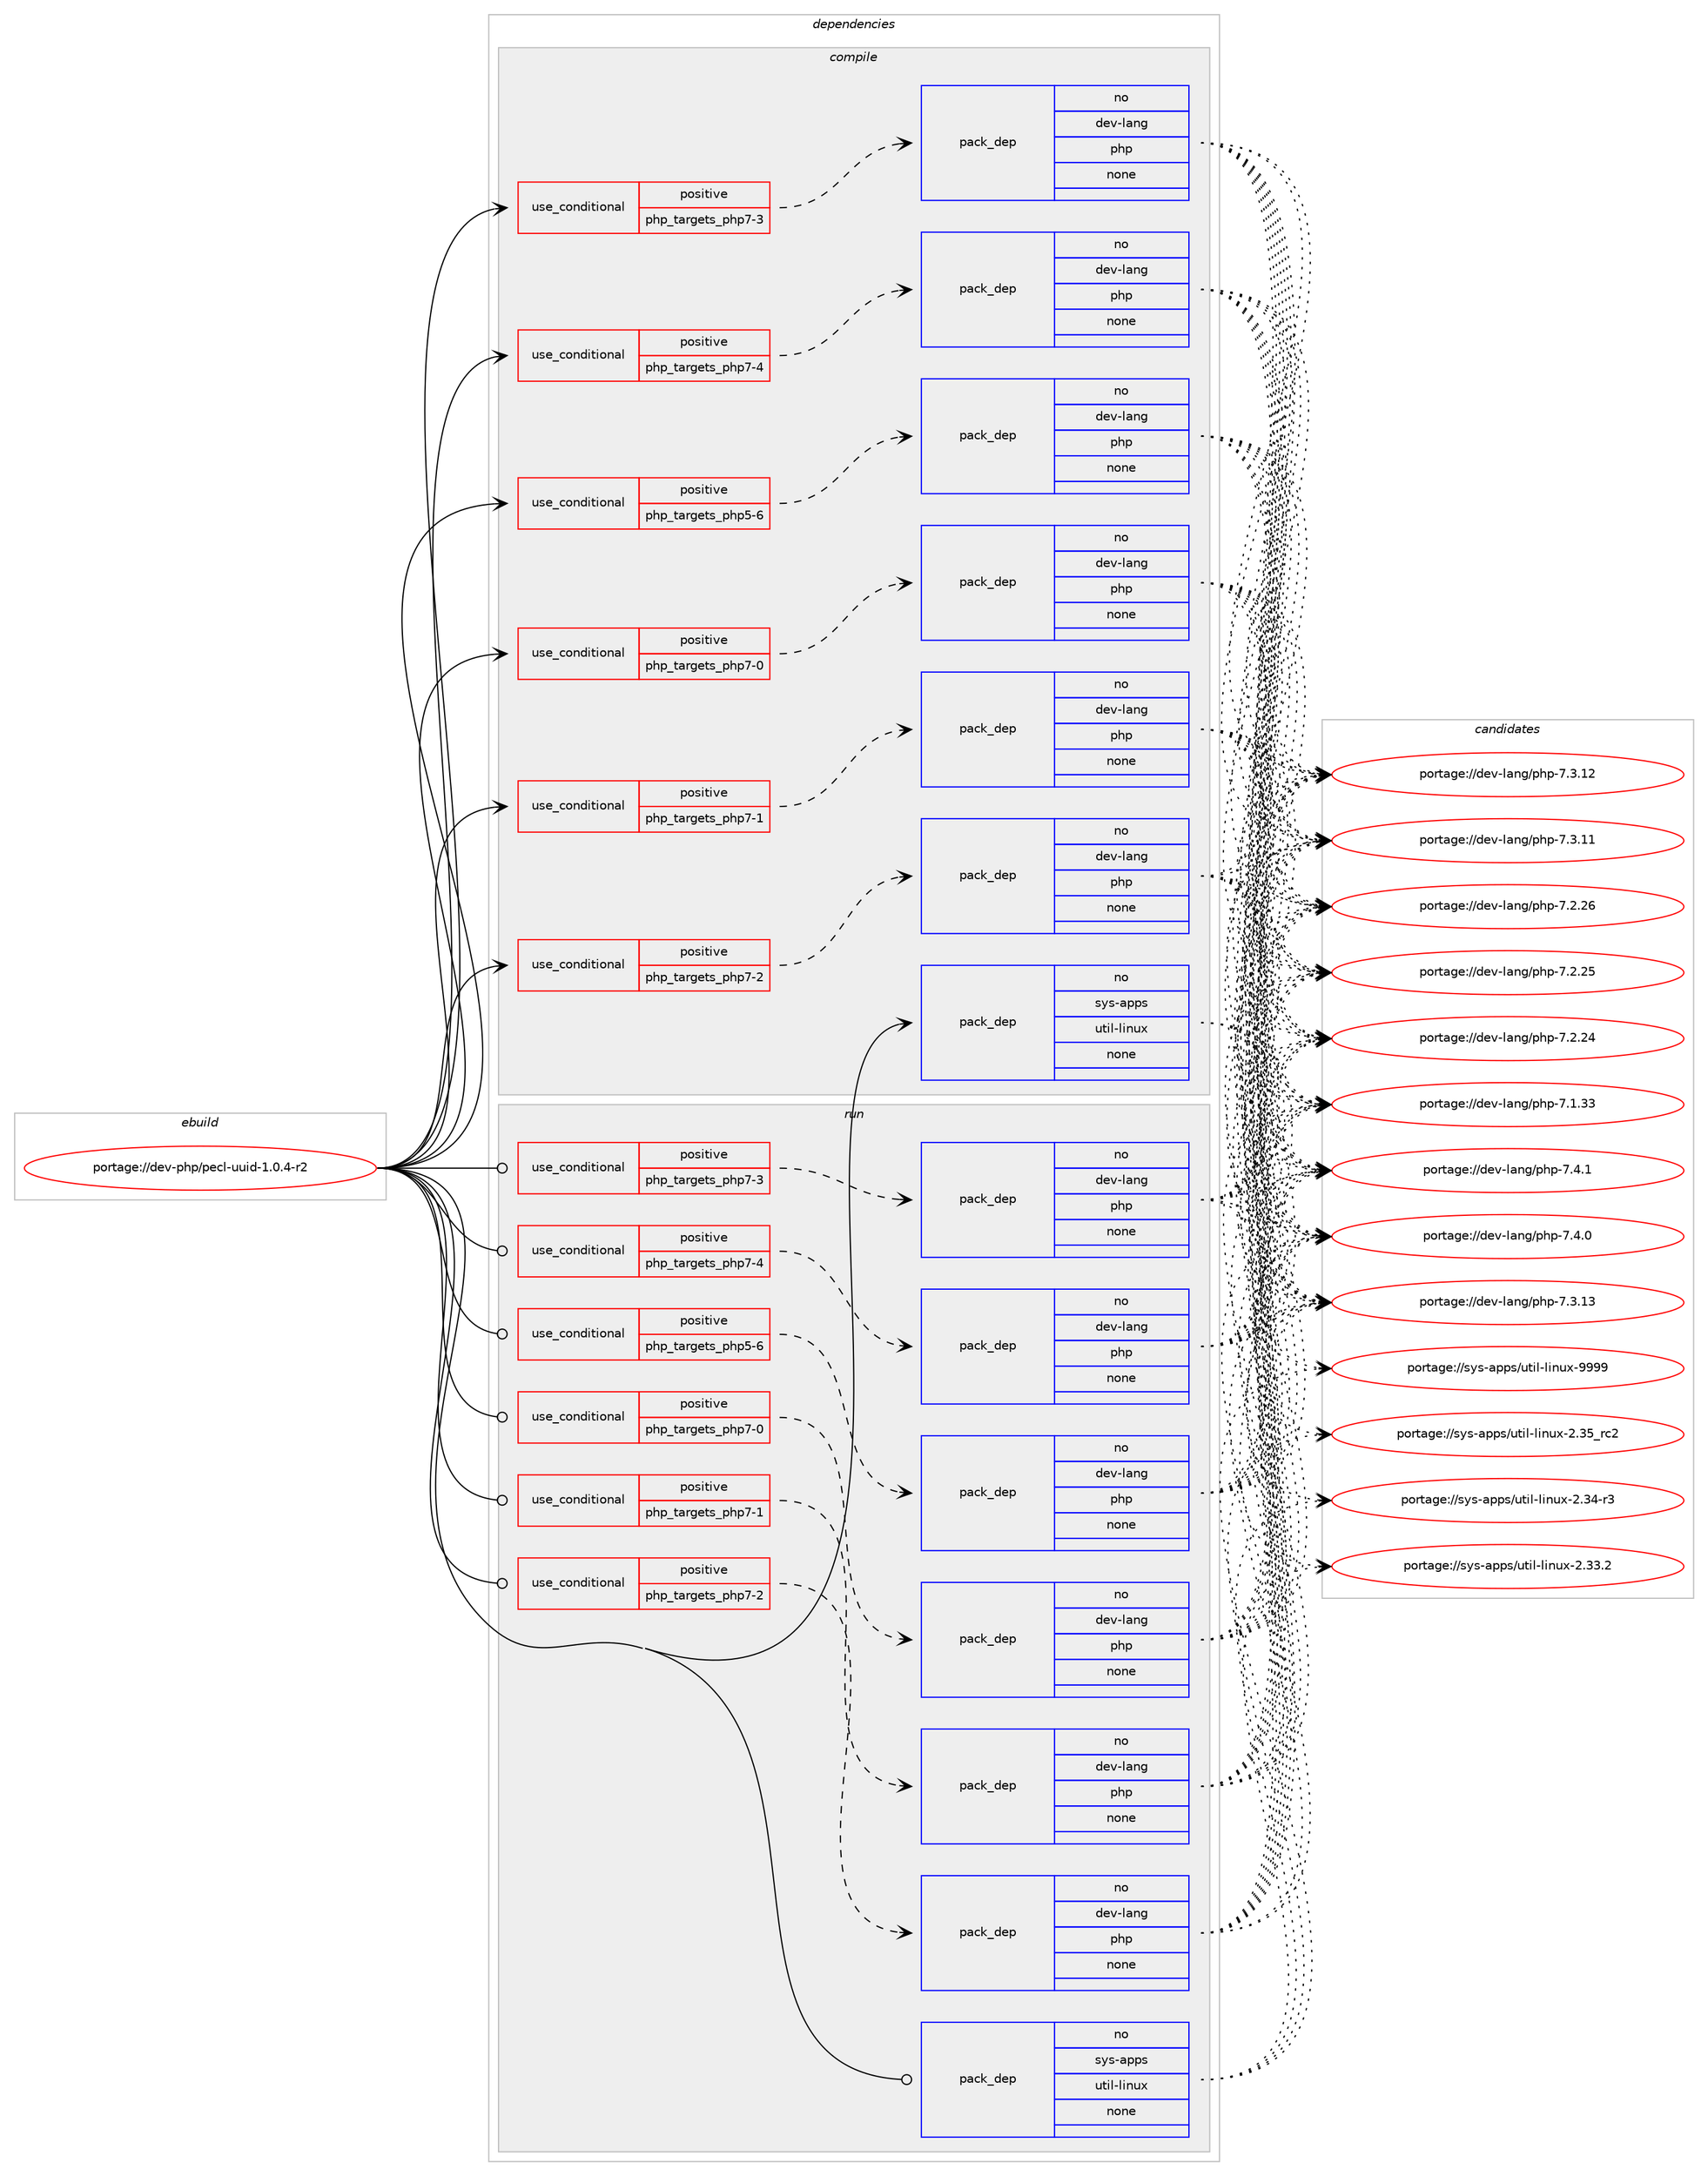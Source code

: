 digraph prolog {

# *************
# Graph options
# *************

newrank=true;
concentrate=true;
compound=true;
graph [rankdir=LR,fontname=Helvetica,fontsize=10,ranksep=1.5];#, ranksep=2.5, nodesep=0.2];
edge  [arrowhead=vee];
node  [fontname=Helvetica,fontsize=10];

# **********
# The ebuild
# **********

subgraph cluster_leftcol {
color=gray;
label=<<i>ebuild</i>>;
id [label="portage://dev-php/pecl-uuid-1.0.4-r2", color=red, width=4, href="../dev-php/pecl-uuid-1.0.4-r2.svg"];
}

# ****************
# The dependencies
# ****************

subgraph cluster_midcol {
color=gray;
label=<<i>dependencies</i>>;
subgraph cluster_compile {
fillcolor="#eeeeee";
style=filled;
label=<<i>compile</i>>;
subgraph cond120015 {
dependency474916 [label=<<TABLE BORDER="0" CELLBORDER="1" CELLSPACING="0" CELLPADDING="4"><TR><TD ROWSPAN="3" CELLPADDING="10">use_conditional</TD></TR><TR><TD>positive</TD></TR><TR><TD>php_targets_php5-6</TD></TR></TABLE>>, shape=none, color=red];
subgraph pack349879 {
dependency474917 [label=<<TABLE BORDER="0" CELLBORDER="1" CELLSPACING="0" CELLPADDING="4" WIDTH="220"><TR><TD ROWSPAN="6" CELLPADDING="30">pack_dep</TD></TR><TR><TD WIDTH="110">no</TD></TR><TR><TD>dev-lang</TD></TR><TR><TD>php</TD></TR><TR><TD>none</TD></TR><TR><TD></TD></TR></TABLE>>, shape=none, color=blue];
}
dependency474916:e -> dependency474917:w [weight=20,style="dashed",arrowhead="vee"];
}
id:e -> dependency474916:w [weight=20,style="solid",arrowhead="vee"];
subgraph cond120016 {
dependency474918 [label=<<TABLE BORDER="0" CELLBORDER="1" CELLSPACING="0" CELLPADDING="4"><TR><TD ROWSPAN="3" CELLPADDING="10">use_conditional</TD></TR><TR><TD>positive</TD></TR><TR><TD>php_targets_php7-0</TD></TR></TABLE>>, shape=none, color=red];
subgraph pack349880 {
dependency474919 [label=<<TABLE BORDER="0" CELLBORDER="1" CELLSPACING="0" CELLPADDING="4" WIDTH="220"><TR><TD ROWSPAN="6" CELLPADDING="30">pack_dep</TD></TR><TR><TD WIDTH="110">no</TD></TR><TR><TD>dev-lang</TD></TR><TR><TD>php</TD></TR><TR><TD>none</TD></TR><TR><TD></TD></TR></TABLE>>, shape=none, color=blue];
}
dependency474918:e -> dependency474919:w [weight=20,style="dashed",arrowhead="vee"];
}
id:e -> dependency474918:w [weight=20,style="solid",arrowhead="vee"];
subgraph cond120017 {
dependency474920 [label=<<TABLE BORDER="0" CELLBORDER="1" CELLSPACING="0" CELLPADDING="4"><TR><TD ROWSPAN="3" CELLPADDING="10">use_conditional</TD></TR><TR><TD>positive</TD></TR><TR><TD>php_targets_php7-1</TD></TR></TABLE>>, shape=none, color=red];
subgraph pack349881 {
dependency474921 [label=<<TABLE BORDER="0" CELLBORDER="1" CELLSPACING="0" CELLPADDING="4" WIDTH="220"><TR><TD ROWSPAN="6" CELLPADDING="30">pack_dep</TD></TR><TR><TD WIDTH="110">no</TD></TR><TR><TD>dev-lang</TD></TR><TR><TD>php</TD></TR><TR><TD>none</TD></TR><TR><TD></TD></TR></TABLE>>, shape=none, color=blue];
}
dependency474920:e -> dependency474921:w [weight=20,style="dashed",arrowhead="vee"];
}
id:e -> dependency474920:w [weight=20,style="solid",arrowhead="vee"];
subgraph cond120018 {
dependency474922 [label=<<TABLE BORDER="0" CELLBORDER="1" CELLSPACING="0" CELLPADDING="4"><TR><TD ROWSPAN="3" CELLPADDING="10">use_conditional</TD></TR><TR><TD>positive</TD></TR><TR><TD>php_targets_php7-2</TD></TR></TABLE>>, shape=none, color=red];
subgraph pack349882 {
dependency474923 [label=<<TABLE BORDER="0" CELLBORDER="1" CELLSPACING="0" CELLPADDING="4" WIDTH="220"><TR><TD ROWSPAN="6" CELLPADDING="30">pack_dep</TD></TR><TR><TD WIDTH="110">no</TD></TR><TR><TD>dev-lang</TD></TR><TR><TD>php</TD></TR><TR><TD>none</TD></TR><TR><TD></TD></TR></TABLE>>, shape=none, color=blue];
}
dependency474922:e -> dependency474923:w [weight=20,style="dashed",arrowhead="vee"];
}
id:e -> dependency474922:w [weight=20,style="solid",arrowhead="vee"];
subgraph cond120019 {
dependency474924 [label=<<TABLE BORDER="0" CELLBORDER="1" CELLSPACING="0" CELLPADDING="4"><TR><TD ROWSPAN="3" CELLPADDING="10">use_conditional</TD></TR><TR><TD>positive</TD></TR><TR><TD>php_targets_php7-3</TD></TR></TABLE>>, shape=none, color=red];
subgraph pack349883 {
dependency474925 [label=<<TABLE BORDER="0" CELLBORDER="1" CELLSPACING="0" CELLPADDING="4" WIDTH="220"><TR><TD ROWSPAN="6" CELLPADDING="30">pack_dep</TD></TR><TR><TD WIDTH="110">no</TD></TR><TR><TD>dev-lang</TD></TR><TR><TD>php</TD></TR><TR><TD>none</TD></TR><TR><TD></TD></TR></TABLE>>, shape=none, color=blue];
}
dependency474924:e -> dependency474925:w [weight=20,style="dashed",arrowhead="vee"];
}
id:e -> dependency474924:w [weight=20,style="solid",arrowhead="vee"];
subgraph cond120020 {
dependency474926 [label=<<TABLE BORDER="0" CELLBORDER="1" CELLSPACING="0" CELLPADDING="4"><TR><TD ROWSPAN="3" CELLPADDING="10">use_conditional</TD></TR><TR><TD>positive</TD></TR><TR><TD>php_targets_php7-4</TD></TR></TABLE>>, shape=none, color=red];
subgraph pack349884 {
dependency474927 [label=<<TABLE BORDER="0" CELLBORDER="1" CELLSPACING="0" CELLPADDING="4" WIDTH="220"><TR><TD ROWSPAN="6" CELLPADDING="30">pack_dep</TD></TR><TR><TD WIDTH="110">no</TD></TR><TR><TD>dev-lang</TD></TR><TR><TD>php</TD></TR><TR><TD>none</TD></TR><TR><TD></TD></TR></TABLE>>, shape=none, color=blue];
}
dependency474926:e -> dependency474927:w [weight=20,style="dashed",arrowhead="vee"];
}
id:e -> dependency474926:w [weight=20,style="solid",arrowhead="vee"];
subgraph pack349885 {
dependency474928 [label=<<TABLE BORDER="0" CELLBORDER="1" CELLSPACING="0" CELLPADDING="4" WIDTH="220"><TR><TD ROWSPAN="6" CELLPADDING="30">pack_dep</TD></TR><TR><TD WIDTH="110">no</TD></TR><TR><TD>sys-apps</TD></TR><TR><TD>util-linux</TD></TR><TR><TD>none</TD></TR><TR><TD></TD></TR></TABLE>>, shape=none, color=blue];
}
id:e -> dependency474928:w [weight=20,style="solid",arrowhead="vee"];
}
subgraph cluster_compileandrun {
fillcolor="#eeeeee";
style=filled;
label=<<i>compile and run</i>>;
}
subgraph cluster_run {
fillcolor="#eeeeee";
style=filled;
label=<<i>run</i>>;
subgraph cond120021 {
dependency474929 [label=<<TABLE BORDER="0" CELLBORDER="1" CELLSPACING="0" CELLPADDING="4"><TR><TD ROWSPAN="3" CELLPADDING="10">use_conditional</TD></TR><TR><TD>positive</TD></TR><TR><TD>php_targets_php5-6</TD></TR></TABLE>>, shape=none, color=red];
subgraph pack349886 {
dependency474930 [label=<<TABLE BORDER="0" CELLBORDER="1" CELLSPACING="0" CELLPADDING="4" WIDTH="220"><TR><TD ROWSPAN="6" CELLPADDING="30">pack_dep</TD></TR><TR><TD WIDTH="110">no</TD></TR><TR><TD>dev-lang</TD></TR><TR><TD>php</TD></TR><TR><TD>none</TD></TR><TR><TD></TD></TR></TABLE>>, shape=none, color=blue];
}
dependency474929:e -> dependency474930:w [weight=20,style="dashed",arrowhead="vee"];
}
id:e -> dependency474929:w [weight=20,style="solid",arrowhead="odot"];
subgraph cond120022 {
dependency474931 [label=<<TABLE BORDER="0" CELLBORDER="1" CELLSPACING="0" CELLPADDING="4"><TR><TD ROWSPAN="3" CELLPADDING="10">use_conditional</TD></TR><TR><TD>positive</TD></TR><TR><TD>php_targets_php7-0</TD></TR></TABLE>>, shape=none, color=red];
subgraph pack349887 {
dependency474932 [label=<<TABLE BORDER="0" CELLBORDER="1" CELLSPACING="0" CELLPADDING="4" WIDTH="220"><TR><TD ROWSPAN="6" CELLPADDING="30">pack_dep</TD></TR><TR><TD WIDTH="110">no</TD></TR><TR><TD>dev-lang</TD></TR><TR><TD>php</TD></TR><TR><TD>none</TD></TR><TR><TD></TD></TR></TABLE>>, shape=none, color=blue];
}
dependency474931:e -> dependency474932:w [weight=20,style="dashed",arrowhead="vee"];
}
id:e -> dependency474931:w [weight=20,style="solid",arrowhead="odot"];
subgraph cond120023 {
dependency474933 [label=<<TABLE BORDER="0" CELLBORDER="1" CELLSPACING="0" CELLPADDING="4"><TR><TD ROWSPAN="3" CELLPADDING="10">use_conditional</TD></TR><TR><TD>positive</TD></TR><TR><TD>php_targets_php7-1</TD></TR></TABLE>>, shape=none, color=red];
subgraph pack349888 {
dependency474934 [label=<<TABLE BORDER="0" CELLBORDER="1" CELLSPACING="0" CELLPADDING="4" WIDTH="220"><TR><TD ROWSPAN="6" CELLPADDING="30">pack_dep</TD></TR><TR><TD WIDTH="110">no</TD></TR><TR><TD>dev-lang</TD></TR><TR><TD>php</TD></TR><TR><TD>none</TD></TR><TR><TD></TD></TR></TABLE>>, shape=none, color=blue];
}
dependency474933:e -> dependency474934:w [weight=20,style="dashed",arrowhead="vee"];
}
id:e -> dependency474933:w [weight=20,style="solid",arrowhead="odot"];
subgraph cond120024 {
dependency474935 [label=<<TABLE BORDER="0" CELLBORDER="1" CELLSPACING="0" CELLPADDING="4"><TR><TD ROWSPAN="3" CELLPADDING="10">use_conditional</TD></TR><TR><TD>positive</TD></TR><TR><TD>php_targets_php7-2</TD></TR></TABLE>>, shape=none, color=red];
subgraph pack349889 {
dependency474936 [label=<<TABLE BORDER="0" CELLBORDER="1" CELLSPACING="0" CELLPADDING="4" WIDTH="220"><TR><TD ROWSPAN="6" CELLPADDING="30">pack_dep</TD></TR><TR><TD WIDTH="110">no</TD></TR><TR><TD>dev-lang</TD></TR><TR><TD>php</TD></TR><TR><TD>none</TD></TR><TR><TD></TD></TR></TABLE>>, shape=none, color=blue];
}
dependency474935:e -> dependency474936:w [weight=20,style="dashed",arrowhead="vee"];
}
id:e -> dependency474935:w [weight=20,style="solid",arrowhead="odot"];
subgraph cond120025 {
dependency474937 [label=<<TABLE BORDER="0" CELLBORDER="1" CELLSPACING="0" CELLPADDING="4"><TR><TD ROWSPAN="3" CELLPADDING="10">use_conditional</TD></TR><TR><TD>positive</TD></TR><TR><TD>php_targets_php7-3</TD></TR></TABLE>>, shape=none, color=red];
subgraph pack349890 {
dependency474938 [label=<<TABLE BORDER="0" CELLBORDER="1" CELLSPACING="0" CELLPADDING="4" WIDTH="220"><TR><TD ROWSPAN="6" CELLPADDING="30">pack_dep</TD></TR><TR><TD WIDTH="110">no</TD></TR><TR><TD>dev-lang</TD></TR><TR><TD>php</TD></TR><TR><TD>none</TD></TR><TR><TD></TD></TR></TABLE>>, shape=none, color=blue];
}
dependency474937:e -> dependency474938:w [weight=20,style="dashed",arrowhead="vee"];
}
id:e -> dependency474937:w [weight=20,style="solid",arrowhead="odot"];
subgraph cond120026 {
dependency474939 [label=<<TABLE BORDER="0" CELLBORDER="1" CELLSPACING="0" CELLPADDING="4"><TR><TD ROWSPAN="3" CELLPADDING="10">use_conditional</TD></TR><TR><TD>positive</TD></TR><TR><TD>php_targets_php7-4</TD></TR></TABLE>>, shape=none, color=red];
subgraph pack349891 {
dependency474940 [label=<<TABLE BORDER="0" CELLBORDER="1" CELLSPACING="0" CELLPADDING="4" WIDTH="220"><TR><TD ROWSPAN="6" CELLPADDING="30">pack_dep</TD></TR><TR><TD WIDTH="110">no</TD></TR><TR><TD>dev-lang</TD></TR><TR><TD>php</TD></TR><TR><TD>none</TD></TR><TR><TD></TD></TR></TABLE>>, shape=none, color=blue];
}
dependency474939:e -> dependency474940:w [weight=20,style="dashed",arrowhead="vee"];
}
id:e -> dependency474939:w [weight=20,style="solid",arrowhead="odot"];
subgraph pack349892 {
dependency474941 [label=<<TABLE BORDER="0" CELLBORDER="1" CELLSPACING="0" CELLPADDING="4" WIDTH="220"><TR><TD ROWSPAN="6" CELLPADDING="30">pack_dep</TD></TR><TR><TD WIDTH="110">no</TD></TR><TR><TD>sys-apps</TD></TR><TR><TD>util-linux</TD></TR><TR><TD>none</TD></TR><TR><TD></TD></TR></TABLE>>, shape=none, color=blue];
}
id:e -> dependency474941:w [weight=20,style="solid",arrowhead="odot"];
}
}

# **************
# The candidates
# **************

subgraph cluster_choices {
rank=same;
color=gray;
label=<<i>candidates</i>>;

subgraph choice349879 {
color=black;
nodesep=1;
choice100101118451089711010347112104112455546524649 [label="portage://dev-lang/php-7.4.1", color=red, width=4,href="../dev-lang/php-7.4.1.svg"];
choice100101118451089711010347112104112455546524648 [label="portage://dev-lang/php-7.4.0", color=red, width=4,href="../dev-lang/php-7.4.0.svg"];
choice10010111845108971101034711210411245554651464951 [label="portage://dev-lang/php-7.3.13", color=red, width=4,href="../dev-lang/php-7.3.13.svg"];
choice10010111845108971101034711210411245554651464950 [label="portage://dev-lang/php-7.3.12", color=red, width=4,href="../dev-lang/php-7.3.12.svg"];
choice10010111845108971101034711210411245554651464949 [label="portage://dev-lang/php-7.3.11", color=red, width=4,href="../dev-lang/php-7.3.11.svg"];
choice10010111845108971101034711210411245554650465054 [label="portage://dev-lang/php-7.2.26", color=red, width=4,href="../dev-lang/php-7.2.26.svg"];
choice10010111845108971101034711210411245554650465053 [label="portage://dev-lang/php-7.2.25", color=red, width=4,href="../dev-lang/php-7.2.25.svg"];
choice10010111845108971101034711210411245554650465052 [label="portage://dev-lang/php-7.2.24", color=red, width=4,href="../dev-lang/php-7.2.24.svg"];
choice10010111845108971101034711210411245554649465151 [label="portage://dev-lang/php-7.1.33", color=red, width=4,href="../dev-lang/php-7.1.33.svg"];
dependency474917:e -> choice100101118451089711010347112104112455546524649:w [style=dotted,weight="100"];
dependency474917:e -> choice100101118451089711010347112104112455546524648:w [style=dotted,weight="100"];
dependency474917:e -> choice10010111845108971101034711210411245554651464951:w [style=dotted,weight="100"];
dependency474917:e -> choice10010111845108971101034711210411245554651464950:w [style=dotted,weight="100"];
dependency474917:e -> choice10010111845108971101034711210411245554651464949:w [style=dotted,weight="100"];
dependency474917:e -> choice10010111845108971101034711210411245554650465054:w [style=dotted,weight="100"];
dependency474917:e -> choice10010111845108971101034711210411245554650465053:w [style=dotted,weight="100"];
dependency474917:e -> choice10010111845108971101034711210411245554650465052:w [style=dotted,weight="100"];
dependency474917:e -> choice10010111845108971101034711210411245554649465151:w [style=dotted,weight="100"];
}
subgraph choice349880 {
color=black;
nodesep=1;
choice100101118451089711010347112104112455546524649 [label="portage://dev-lang/php-7.4.1", color=red, width=4,href="../dev-lang/php-7.4.1.svg"];
choice100101118451089711010347112104112455546524648 [label="portage://dev-lang/php-7.4.0", color=red, width=4,href="../dev-lang/php-7.4.0.svg"];
choice10010111845108971101034711210411245554651464951 [label="portage://dev-lang/php-7.3.13", color=red, width=4,href="../dev-lang/php-7.3.13.svg"];
choice10010111845108971101034711210411245554651464950 [label="portage://dev-lang/php-7.3.12", color=red, width=4,href="../dev-lang/php-7.3.12.svg"];
choice10010111845108971101034711210411245554651464949 [label="portage://dev-lang/php-7.3.11", color=red, width=4,href="../dev-lang/php-7.3.11.svg"];
choice10010111845108971101034711210411245554650465054 [label="portage://dev-lang/php-7.2.26", color=red, width=4,href="../dev-lang/php-7.2.26.svg"];
choice10010111845108971101034711210411245554650465053 [label="portage://dev-lang/php-7.2.25", color=red, width=4,href="../dev-lang/php-7.2.25.svg"];
choice10010111845108971101034711210411245554650465052 [label="portage://dev-lang/php-7.2.24", color=red, width=4,href="../dev-lang/php-7.2.24.svg"];
choice10010111845108971101034711210411245554649465151 [label="portage://dev-lang/php-7.1.33", color=red, width=4,href="../dev-lang/php-7.1.33.svg"];
dependency474919:e -> choice100101118451089711010347112104112455546524649:w [style=dotted,weight="100"];
dependency474919:e -> choice100101118451089711010347112104112455546524648:w [style=dotted,weight="100"];
dependency474919:e -> choice10010111845108971101034711210411245554651464951:w [style=dotted,weight="100"];
dependency474919:e -> choice10010111845108971101034711210411245554651464950:w [style=dotted,weight="100"];
dependency474919:e -> choice10010111845108971101034711210411245554651464949:w [style=dotted,weight="100"];
dependency474919:e -> choice10010111845108971101034711210411245554650465054:w [style=dotted,weight="100"];
dependency474919:e -> choice10010111845108971101034711210411245554650465053:w [style=dotted,weight="100"];
dependency474919:e -> choice10010111845108971101034711210411245554650465052:w [style=dotted,weight="100"];
dependency474919:e -> choice10010111845108971101034711210411245554649465151:w [style=dotted,weight="100"];
}
subgraph choice349881 {
color=black;
nodesep=1;
choice100101118451089711010347112104112455546524649 [label="portage://dev-lang/php-7.4.1", color=red, width=4,href="../dev-lang/php-7.4.1.svg"];
choice100101118451089711010347112104112455546524648 [label="portage://dev-lang/php-7.4.0", color=red, width=4,href="../dev-lang/php-7.4.0.svg"];
choice10010111845108971101034711210411245554651464951 [label="portage://dev-lang/php-7.3.13", color=red, width=4,href="../dev-lang/php-7.3.13.svg"];
choice10010111845108971101034711210411245554651464950 [label="portage://dev-lang/php-7.3.12", color=red, width=4,href="../dev-lang/php-7.3.12.svg"];
choice10010111845108971101034711210411245554651464949 [label="portage://dev-lang/php-7.3.11", color=red, width=4,href="../dev-lang/php-7.3.11.svg"];
choice10010111845108971101034711210411245554650465054 [label="portage://dev-lang/php-7.2.26", color=red, width=4,href="../dev-lang/php-7.2.26.svg"];
choice10010111845108971101034711210411245554650465053 [label="portage://dev-lang/php-7.2.25", color=red, width=4,href="../dev-lang/php-7.2.25.svg"];
choice10010111845108971101034711210411245554650465052 [label="portage://dev-lang/php-7.2.24", color=red, width=4,href="../dev-lang/php-7.2.24.svg"];
choice10010111845108971101034711210411245554649465151 [label="portage://dev-lang/php-7.1.33", color=red, width=4,href="../dev-lang/php-7.1.33.svg"];
dependency474921:e -> choice100101118451089711010347112104112455546524649:w [style=dotted,weight="100"];
dependency474921:e -> choice100101118451089711010347112104112455546524648:w [style=dotted,weight="100"];
dependency474921:e -> choice10010111845108971101034711210411245554651464951:w [style=dotted,weight="100"];
dependency474921:e -> choice10010111845108971101034711210411245554651464950:w [style=dotted,weight="100"];
dependency474921:e -> choice10010111845108971101034711210411245554651464949:w [style=dotted,weight="100"];
dependency474921:e -> choice10010111845108971101034711210411245554650465054:w [style=dotted,weight="100"];
dependency474921:e -> choice10010111845108971101034711210411245554650465053:w [style=dotted,weight="100"];
dependency474921:e -> choice10010111845108971101034711210411245554650465052:w [style=dotted,weight="100"];
dependency474921:e -> choice10010111845108971101034711210411245554649465151:w [style=dotted,weight="100"];
}
subgraph choice349882 {
color=black;
nodesep=1;
choice100101118451089711010347112104112455546524649 [label="portage://dev-lang/php-7.4.1", color=red, width=4,href="../dev-lang/php-7.4.1.svg"];
choice100101118451089711010347112104112455546524648 [label="portage://dev-lang/php-7.4.0", color=red, width=4,href="../dev-lang/php-7.4.0.svg"];
choice10010111845108971101034711210411245554651464951 [label="portage://dev-lang/php-7.3.13", color=red, width=4,href="../dev-lang/php-7.3.13.svg"];
choice10010111845108971101034711210411245554651464950 [label="portage://dev-lang/php-7.3.12", color=red, width=4,href="../dev-lang/php-7.3.12.svg"];
choice10010111845108971101034711210411245554651464949 [label="portage://dev-lang/php-7.3.11", color=red, width=4,href="../dev-lang/php-7.3.11.svg"];
choice10010111845108971101034711210411245554650465054 [label="portage://dev-lang/php-7.2.26", color=red, width=4,href="../dev-lang/php-7.2.26.svg"];
choice10010111845108971101034711210411245554650465053 [label="portage://dev-lang/php-7.2.25", color=red, width=4,href="../dev-lang/php-7.2.25.svg"];
choice10010111845108971101034711210411245554650465052 [label="portage://dev-lang/php-7.2.24", color=red, width=4,href="../dev-lang/php-7.2.24.svg"];
choice10010111845108971101034711210411245554649465151 [label="portage://dev-lang/php-7.1.33", color=red, width=4,href="../dev-lang/php-7.1.33.svg"];
dependency474923:e -> choice100101118451089711010347112104112455546524649:w [style=dotted,weight="100"];
dependency474923:e -> choice100101118451089711010347112104112455546524648:w [style=dotted,weight="100"];
dependency474923:e -> choice10010111845108971101034711210411245554651464951:w [style=dotted,weight="100"];
dependency474923:e -> choice10010111845108971101034711210411245554651464950:w [style=dotted,weight="100"];
dependency474923:e -> choice10010111845108971101034711210411245554651464949:w [style=dotted,weight="100"];
dependency474923:e -> choice10010111845108971101034711210411245554650465054:w [style=dotted,weight="100"];
dependency474923:e -> choice10010111845108971101034711210411245554650465053:w [style=dotted,weight="100"];
dependency474923:e -> choice10010111845108971101034711210411245554650465052:w [style=dotted,weight="100"];
dependency474923:e -> choice10010111845108971101034711210411245554649465151:w [style=dotted,weight="100"];
}
subgraph choice349883 {
color=black;
nodesep=1;
choice100101118451089711010347112104112455546524649 [label="portage://dev-lang/php-7.4.1", color=red, width=4,href="../dev-lang/php-7.4.1.svg"];
choice100101118451089711010347112104112455546524648 [label="portage://dev-lang/php-7.4.0", color=red, width=4,href="../dev-lang/php-7.4.0.svg"];
choice10010111845108971101034711210411245554651464951 [label="portage://dev-lang/php-7.3.13", color=red, width=4,href="../dev-lang/php-7.3.13.svg"];
choice10010111845108971101034711210411245554651464950 [label="portage://dev-lang/php-7.3.12", color=red, width=4,href="../dev-lang/php-7.3.12.svg"];
choice10010111845108971101034711210411245554651464949 [label="portage://dev-lang/php-7.3.11", color=red, width=4,href="../dev-lang/php-7.3.11.svg"];
choice10010111845108971101034711210411245554650465054 [label="portage://dev-lang/php-7.2.26", color=red, width=4,href="../dev-lang/php-7.2.26.svg"];
choice10010111845108971101034711210411245554650465053 [label="portage://dev-lang/php-7.2.25", color=red, width=4,href="../dev-lang/php-7.2.25.svg"];
choice10010111845108971101034711210411245554650465052 [label="portage://dev-lang/php-7.2.24", color=red, width=4,href="../dev-lang/php-7.2.24.svg"];
choice10010111845108971101034711210411245554649465151 [label="portage://dev-lang/php-7.1.33", color=red, width=4,href="../dev-lang/php-7.1.33.svg"];
dependency474925:e -> choice100101118451089711010347112104112455546524649:w [style=dotted,weight="100"];
dependency474925:e -> choice100101118451089711010347112104112455546524648:w [style=dotted,weight="100"];
dependency474925:e -> choice10010111845108971101034711210411245554651464951:w [style=dotted,weight="100"];
dependency474925:e -> choice10010111845108971101034711210411245554651464950:w [style=dotted,weight="100"];
dependency474925:e -> choice10010111845108971101034711210411245554651464949:w [style=dotted,weight="100"];
dependency474925:e -> choice10010111845108971101034711210411245554650465054:w [style=dotted,weight="100"];
dependency474925:e -> choice10010111845108971101034711210411245554650465053:w [style=dotted,weight="100"];
dependency474925:e -> choice10010111845108971101034711210411245554650465052:w [style=dotted,weight="100"];
dependency474925:e -> choice10010111845108971101034711210411245554649465151:w [style=dotted,weight="100"];
}
subgraph choice349884 {
color=black;
nodesep=1;
choice100101118451089711010347112104112455546524649 [label="portage://dev-lang/php-7.4.1", color=red, width=4,href="../dev-lang/php-7.4.1.svg"];
choice100101118451089711010347112104112455546524648 [label="portage://dev-lang/php-7.4.0", color=red, width=4,href="../dev-lang/php-7.4.0.svg"];
choice10010111845108971101034711210411245554651464951 [label="portage://dev-lang/php-7.3.13", color=red, width=4,href="../dev-lang/php-7.3.13.svg"];
choice10010111845108971101034711210411245554651464950 [label="portage://dev-lang/php-7.3.12", color=red, width=4,href="../dev-lang/php-7.3.12.svg"];
choice10010111845108971101034711210411245554651464949 [label="portage://dev-lang/php-7.3.11", color=red, width=4,href="../dev-lang/php-7.3.11.svg"];
choice10010111845108971101034711210411245554650465054 [label="portage://dev-lang/php-7.2.26", color=red, width=4,href="../dev-lang/php-7.2.26.svg"];
choice10010111845108971101034711210411245554650465053 [label="portage://dev-lang/php-7.2.25", color=red, width=4,href="../dev-lang/php-7.2.25.svg"];
choice10010111845108971101034711210411245554650465052 [label="portage://dev-lang/php-7.2.24", color=red, width=4,href="../dev-lang/php-7.2.24.svg"];
choice10010111845108971101034711210411245554649465151 [label="portage://dev-lang/php-7.1.33", color=red, width=4,href="../dev-lang/php-7.1.33.svg"];
dependency474927:e -> choice100101118451089711010347112104112455546524649:w [style=dotted,weight="100"];
dependency474927:e -> choice100101118451089711010347112104112455546524648:w [style=dotted,weight="100"];
dependency474927:e -> choice10010111845108971101034711210411245554651464951:w [style=dotted,weight="100"];
dependency474927:e -> choice10010111845108971101034711210411245554651464950:w [style=dotted,weight="100"];
dependency474927:e -> choice10010111845108971101034711210411245554651464949:w [style=dotted,weight="100"];
dependency474927:e -> choice10010111845108971101034711210411245554650465054:w [style=dotted,weight="100"];
dependency474927:e -> choice10010111845108971101034711210411245554650465053:w [style=dotted,weight="100"];
dependency474927:e -> choice10010111845108971101034711210411245554650465052:w [style=dotted,weight="100"];
dependency474927:e -> choice10010111845108971101034711210411245554649465151:w [style=dotted,weight="100"];
}
subgraph choice349885 {
color=black;
nodesep=1;
choice115121115459711211211547117116105108451081051101171204557575757 [label="portage://sys-apps/util-linux-9999", color=red, width=4,href="../sys-apps/util-linux-9999.svg"];
choice115121115459711211211547117116105108451081051101171204550465153951149950 [label="portage://sys-apps/util-linux-2.35_rc2", color=red, width=4,href="../sys-apps/util-linux-2.35_rc2.svg"];
choice1151211154597112112115471171161051084510810511011712045504651524511451 [label="portage://sys-apps/util-linux-2.34-r3", color=red, width=4,href="../sys-apps/util-linux-2.34-r3.svg"];
choice1151211154597112112115471171161051084510810511011712045504651514650 [label="portage://sys-apps/util-linux-2.33.2", color=red, width=4,href="../sys-apps/util-linux-2.33.2.svg"];
dependency474928:e -> choice115121115459711211211547117116105108451081051101171204557575757:w [style=dotted,weight="100"];
dependency474928:e -> choice115121115459711211211547117116105108451081051101171204550465153951149950:w [style=dotted,weight="100"];
dependency474928:e -> choice1151211154597112112115471171161051084510810511011712045504651524511451:w [style=dotted,weight="100"];
dependency474928:e -> choice1151211154597112112115471171161051084510810511011712045504651514650:w [style=dotted,weight="100"];
}
subgraph choice349886 {
color=black;
nodesep=1;
choice100101118451089711010347112104112455546524649 [label="portage://dev-lang/php-7.4.1", color=red, width=4,href="../dev-lang/php-7.4.1.svg"];
choice100101118451089711010347112104112455546524648 [label="portage://dev-lang/php-7.4.0", color=red, width=4,href="../dev-lang/php-7.4.0.svg"];
choice10010111845108971101034711210411245554651464951 [label="portage://dev-lang/php-7.3.13", color=red, width=4,href="../dev-lang/php-7.3.13.svg"];
choice10010111845108971101034711210411245554651464950 [label="portage://dev-lang/php-7.3.12", color=red, width=4,href="../dev-lang/php-7.3.12.svg"];
choice10010111845108971101034711210411245554651464949 [label="portage://dev-lang/php-7.3.11", color=red, width=4,href="../dev-lang/php-7.3.11.svg"];
choice10010111845108971101034711210411245554650465054 [label="portage://dev-lang/php-7.2.26", color=red, width=4,href="../dev-lang/php-7.2.26.svg"];
choice10010111845108971101034711210411245554650465053 [label="portage://dev-lang/php-7.2.25", color=red, width=4,href="../dev-lang/php-7.2.25.svg"];
choice10010111845108971101034711210411245554650465052 [label="portage://dev-lang/php-7.2.24", color=red, width=4,href="../dev-lang/php-7.2.24.svg"];
choice10010111845108971101034711210411245554649465151 [label="portage://dev-lang/php-7.1.33", color=red, width=4,href="../dev-lang/php-7.1.33.svg"];
dependency474930:e -> choice100101118451089711010347112104112455546524649:w [style=dotted,weight="100"];
dependency474930:e -> choice100101118451089711010347112104112455546524648:w [style=dotted,weight="100"];
dependency474930:e -> choice10010111845108971101034711210411245554651464951:w [style=dotted,weight="100"];
dependency474930:e -> choice10010111845108971101034711210411245554651464950:w [style=dotted,weight="100"];
dependency474930:e -> choice10010111845108971101034711210411245554651464949:w [style=dotted,weight="100"];
dependency474930:e -> choice10010111845108971101034711210411245554650465054:w [style=dotted,weight="100"];
dependency474930:e -> choice10010111845108971101034711210411245554650465053:w [style=dotted,weight="100"];
dependency474930:e -> choice10010111845108971101034711210411245554650465052:w [style=dotted,weight="100"];
dependency474930:e -> choice10010111845108971101034711210411245554649465151:w [style=dotted,weight="100"];
}
subgraph choice349887 {
color=black;
nodesep=1;
choice100101118451089711010347112104112455546524649 [label="portage://dev-lang/php-7.4.1", color=red, width=4,href="../dev-lang/php-7.4.1.svg"];
choice100101118451089711010347112104112455546524648 [label="portage://dev-lang/php-7.4.0", color=red, width=4,href="../dev-lang/php-7.4.0.svg"];
choice10010111845108971101034711210411245554651464951 [label="portage://dev-lang/php-7.3.13", color=red, width=4,href="../dev-lang/php-7.3.13.svg"];
choice10010111845108971101034711210411245554651464950 [label="portage://dev-lang/php-7.3.12", color=red, width=4,href="../dev-lang/php-7.3.12.svg"];
choice10010111845108971101034711210411245554651464949 [label="portage://dev-lang/php-7.3.11", color=red, width=4,href="../dev-lang/php-7.3.11.svg"];
choice10010111845108971101034711210411245554650465054 [label="portage://dev-lang/php-7.2.26", color=red, width=4,href="../dev-lang/php-7.2.26.svg"];
choice10010111845108971101034711210411245554650465053 [label="portage://dev-lang/php-7.2.25", color=red, width=4,href="../dev-lang/php-7.2.25.svg"];
choice10010111845108971101034711210411245554650465052 [label="portage://dev-lang/php-7.2.24", color=red, width=4,href="../dev-lang/php-7.2.24.svg"];
choice10010111845108971101034711210411245554649465151 [label="portage://dev-lang/php-7.1.33", color=red, width=4,href="../dev-lang/php-7.1.33.svg"];
dependency474932:e -> choice100101118451089711010347112104112455546524649:w [style=dotted,weight="100"];
dependency474932:e -> choice100101118451089711010347112104112455546524648:w [style=dotted,weight="100"];
dependency474932:e -> choice10010111845108971101034711210411245554651464951:w [style=dotted,weight="100"];
dependency474932:e -> choice10010111845108971101034711210411245554651464950:w [style=dotted,weight="100"];
dependency474932:e -> choice10010111845108971101034711210411245554651464949:w [style=dotted,weight="100"];
dependency474932:e -> choice10010111845108971101034711210411245554650465054:w [style=dotted,weight="100"];
dependency474932:e -> choice10010111845108971101034711210411245554650465053:w [style=dotted,weight="100"];
dependency474932:e -> choice10010111845108971101034711210411245554650465052:w [style=dotted,weight="100"];
dependency474932:e -> choice10010111845108971101034711210411245554649465151:w [style=dotted,weight="100"];
}
subgraph choice349888 {
color=black;
nodesep=1;
choice100101118451089711010347112104112455546524649 [label="portage://dev-lang/php-7.4.1", color=red, width=4,href="../dev-lang/php-7.4.1.svg"];
choice100101118451089711010347112104112455546524648 [label="portage://dev-lang/php-7.4.0", color=red, width=4,href="../dev-lang/php-7.4.0.svg"];
choice10010111845108971101034711210411245554651464951 [label="portage://dev-lang/php-7.3.13", color=red, width=4,href="../dev-lang/php-7.3.13.svg"];
choice10010111845108971101034711210411245554651464950 [label="portage://dev-lang/php-7.3.12", color=red, width=4,href="../dev-lang/php-7.3.12.svg"];
choice10010111845108971101034711210411245554651464949 [label="portage://dev-lang/php-7.3.11", color=red, width=4,href="../dev-lang/php-7.3.11.svg"];
choice10010111845108971101034711210411245554650465054 [label="portage://dev-lang/php-7.2.26", color=red, width=4,href="../dev-lang/php-7.2.26.svg"];
choice10010111845108971101034711210411245554650465053 [label="portage://dev-lang/php-7.2.25", color=red, width=4,href="../dev-lang/php-7.2.25.svg"];
choice10010111845108971101034711210411245554650465052 [label="portage://dev-lang/php-7.2.24", color=red, width=4,href="../dev-lang/php-7.2.24.svg"];
choice10010111845108971101034711210411245554649465151 [label="portage://dev-lang/php-7.1.33", color=red, width=4,href="../dev-lang/php-7.1.33.svg"];
dependency474934:e -> choice100101118451089711010347112104112455546524649:w [style=dotted,weight="100"];
dependency474934:e -> choice100101118451089711010347112104112455546524648:w [style=dotted,weight="100"];
dependency474934:e -> choice10010111845108971101034711210411245554651464951:w [style=dotted,weight="100"];
dependency474934:e -> choice10010111845108971101034711210411245554651464950:w [style=dotted,weight="100"];
dependency474934:e -> choice10010111845108971101034711210411245554651464949:w [style=dotted,weight="100"];
dependency474934:e -> choice10010111845108971101034711210411245554650465054:w [style=dotted,weight="100"];
dependency474934:e -> choice10010111845108971101034711210411245554650465053:w [style=dotted,weight="100"];
dependency474934:e -> choice10010111845108971101034711210411245554650465052:w [style=dotted,weight="100"];
dependency474934:e -> choice10010111845108971101034711210411245554649465151:w [style=dotted,weight="100"];
}
subgraph choice349889 {
color=black;
nodesep=1;
choice100101118451089711010347112104112455546524649 [label="portage://dev-lang/php-7.4.1", color=red, width=4,href="../dev-lang/php-7.4.1.svg"];
choice100101118451089711010347112104112455546524648 [label="portage://dev-lang/php-7.4.0", color=red, width=4,href="../dev-lang/php-7.4.0.svg"];
choice10010111845108971101034711210411245554651464951 [label="portage://dev-lang/php-7.3.13", color=red, width=4,href="../dev-lang/php-7.3.13.svg"];
choice10010111845108971101034711210411245554651464950 [label="portage://dev-lang/php-7.3.12", color=red, width=4,href="../dev-lang/php-7.3.12.svg"];
choice10010111845108971101034711210411245554651464949 [label="portage://dev-lang/php-7.3.11", color=red, width=4,href="../dev-lang/php-7.3.11.svg"];
choice10010111845108971101034711210411245554650465054 [label="portage://dev-lang/php-7.2.26", color=red, width=4,href="../dev-lang/php-7.2.26.svg"];
choice10010111845108971101034711210411245554650465053 [label="portage://dev-lang/php-7.2.25", color=red, width=4,href="../dev-lang/php-7.2.25.svg"];
choice10010111845108971101034711210411245554650465052 [label="portage://dev-lang/php-7.2.24", color=red, width=4,href="../dev-lang/php-7.2.24.svg"];
choice10010111845108971101034711210411245554649465151 [label="portage://dev-lang/php-7.1.33", color=red, width=4,href="../dev-lang/php-7.1.33.svg"];
dependency474936:e -> choice100101118451089711010347112104112455546524649:w [style=dotted,weight="100"];
dependency474936:e -> choice100101118451089711010347112104112455546524648:w [style=dotted,weight="100"];
dependency474936:e -> choice10010111845108971101034711210411245554651464951:w [style=dotted,weight="100"];
dependency474936:e -> choice10010111845108971101034711210411245554651464950:w [style=dotted,weight="100"];
dependency474936:e -> choice10010111845108971101034711210411245554651464949:w [style=dotted,weight="100"];
dependency474936:e -> choice10010111845108971101034711210411245554650465054:w [style=dotted,weight="100"];
dependency474936:e -> choice10010111845108971101034711210411245554650465053:w [style=dotted,weight="100"];
dependency474936:e -> choice10010111845108971101034711210411245554650465052:w [style=dotted,weight="100"];
dependency474936:e -> choice10010111845108971101034711210411245554649465151:w [style=dotted,weight="100"];
}
subgraph choice349890 {
color=black;
nodesep=1;
choice100101118451089711010347112104112455546524649 [label="portage://dev-lang/php-7.4.1", color=red, width=4,href="../dev-lang/php-7.4.1.svg"];
choice100101118451089711010347112104112455546524648 [label="portage://dev-lang/php-7.4.0", color=red, width=4,href="../dev-lang/php-7.4.0.svg"];
choice10010111845108971101034711210411245554651464951 [label="portage://dev-lang/php-7.3.13", color=red, width=4,href="../dev-lang/php-7.3.13.svg"];
choice10010111845108971101034711210411245554651464950 [label="portage://dev-lang/php-7.3.12", color=red, width=4,href="../dev-lang/php-7.3.12.svg"];
choice10010111845108971101034711210411245554651464949 [label="portage://dev-lang/php-7.3.11", color=red, width=4,href="../dev-lang/php-7.3.11.svg"];
choice10010111845108971101034711210411245554650465054 [label="portage://dev-lang/php-7.2.26", color=red, width=4,href="../dev-lang/php-7.2.26.svg"];
choice10010111845108971101034711210411245554650465053 [label="portage://dev-lang/php-7.2.25", color=red, width=4,href="../dev-lang/php-7.2.25.svg"];
choice10010111845108971101034711210411245554650465052 [label="portage://dev-lang/php-7.2.24", color=red, width=4,href="../dev-lang/php-7.2.24.svg"];
choice10010111845108971101034711210411245554649465151 [label="portage://dev-lang/php-7.1.33", color=red, width=4,href="../dev-lang/php-7.1.33.svg"];
dependency474938:e -> choice100101118451089711010347112104112455546524649:w [style=dotted,weight="100"];
dependency474938:e -> choice100101118451089711010347112104112455546524648:w [style=dotted,weight="100"];
dependency474938:e -> choice10010111845108971101034711210411245554651464951:w [style=dotted,weight="100"];
dependency474938:e -> choice10010111845108971101034711210411245554651464950:w [style=dotted,weight="100"];
dependency474938:e -> choice10010111845108971101034711210411245554651464949:w [style=dotted,weight="100"];
dependency474938:e -> choice10010111845108971101034711210411245554650465054:w [style=dotted,weight="100"];
dependency474938:e -> choice10010111845108971101034711210411245554650465053:w [style=dotted,weight="100"];
dependency474938:e -> choice10010111845108971101034711210411245554650465052:w [style=dotted,weight="100"];
dependency474938:e -> choice10010111845108971101034711210411245554649465151:w [style=dotted,weight="100"];
}
subgraph choice349891 {
color=black;
nodesep=1;
choice100101118451089711010347112104112455546524649 [label="portage://dev-lang/php-7.4.1", color=red, width=4,href="../dev-lang/php-7.4.1.svg"];
choice100101118451089711010347112104112455546524648 [label="portage://dev-lang/php-7.4.0", color=red, width=4,href="../dev-lang/php-7.4.0.svg"];
choice10010111845108971101034711210411245554651464951 [label="portage://dev-lang/php-7.3.13", color=red, width=4,href="../dev-lang/php-7.3.13.svg"];
choice10010111845108971101034711210411245554651464950 [label="portage://dev-lang/php-7.3.12", color=red, width=4,href="../dev-lang/php-7.3.12.svg"];
choice10010111845108971101034711210411245554651464949 [label="portage://dev-lang/php-7.3.11", color=red, width=4,href="../dev-lang/php-7.3.11.svg"];
choice10010111845108971101034711210411245554650465054 [label="portage://dev-lang/php-7.2.26", color=red, width=4,href="../dev-lang/php-7.2.26.svg"];
choice10010111845108971101034711210411245554650465053 [label="portage://dev-lang/php-7.2.25", color=red, width=4,href="../dev-lang/php-7.2.25.svg"];
choice10010111845108971101034711210411245554650465052 [label="portage://dev-lang/php-7.2.24", color=red, width=4,href="../dev-lang/php-7.2.24.svg"];
choice10010111845108971101034711210411245554649465151 [label="portage://dev-lang/php-7.1.33", color=red, width=4,href="../dev-lang/php-7.1.33.svg"];
dependency474940:e -> choice100101118451089711010347112104112455546524649:w [style=dotted,weight="100"];
dependency474940:e -> choice100101118451089711010347112104112455546524648:w [style=dotted,weight="100"];
dependency474940:e -> choice10010111845108971101034711210411245554651464951:w [style=dotted,weight="100"];
dependency474940:e -> choice10010111845108971101034711210411245554651464950:w [style=dotted,weight="100"];
dependency474940:e -> choice10010111845108971101034711210411245554651464949:w [style=dotted,weight="100"];
dependency474940:e -> choice10010111845108971101034711210411245554650465054:w [style=dotted,weight="100"];
dependency474940:e -> choice10010111845108971101034711210411245554650465053:w [style=dotted,weight="100"];
dependency474940:e -> choice10010111845108971101034711210411245554650465052:w [style=dotted,weight="100"];
dependency474940:e -> choice10010111845108971101034711210411245554649465151:w [style=dotted,weight="100"];
}
subgraph choice349892 {
color=black;
nodesep=1;
choice115121115459711211211547117116105108451081051101171204557575757 [label="portage://sys-apps/util-linux-9999", color=red, width=4,href="../sys-apps/util-linux-9999.svg"];
choice115121115459711211211547117116105108451081051101171204550465153951149950 [label="portage://sys-apps/util-linux-2.35_rc2", color=red, width=4,href="../sys-apps/util-linux-2.35_rc2.svg"];
choice1151211154597112112115471171161051084510810511011712045504651524511451 [label="portage://sys-apps/util-linux-2.34-r3", color=red, width=4,href="../sys-apps/util-linux-2.34-r3.svg"];
choice1151211154597112112115471171161051084510810511011712045504651514650 [label="portage://sys-apps/util-linux-2.33.2", color=red, width=4,href="../sys-apps/util-linux-2.33.2.svg"];
dependency474941:e -> choice115121115459711211211547117116105108451081051101171204557575757:w [style=dotted,weight="100"];
dependency474941:e -> choice115121115459711211211547117116105108451081051101171204550465153951149950:w [style=dotted,weight="100"];
dependency474941:e -> choice1151211154597112112115471171161051084510810511011712045504651524511451:w [style=dotted,weight="100"];
dependency474941:e -> choice1151211154597112112115471171161051084510810511011712045504651514650:w [style=dotted,weight="100"];
}
}

}
